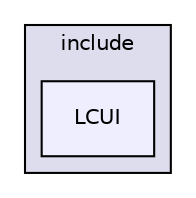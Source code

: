 digraph "include/LCUI" {
  compound=true
  node [ fontsize="10", fontname="Helvetica"];
  edge [ labelfontsize="10", labelfontname="Helvetica"];
  subgraph clusterdir_d44c64559bbebec7f509842c48db8b23 {
    graph [ bgcolor="#ddddee", pencolor="black", label="include" fontname="Helvetica", fontsize="10", URL="dir_d44c64559bbebec7f509842c48db8b23.html"]
  dir_a7dd00d127f29d51f37c0116c8c76501 [shape=box, label="LCUI", style="filled", fillcolor="#eeeeff", pencolor="black", URL="dir_a7dd00d127f29d51f37c0116c8c76501.html"];
  }
}
